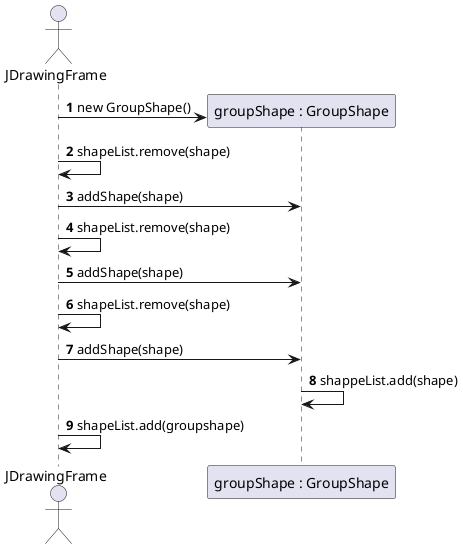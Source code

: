 @startuml
'https://plantuml.com/sequence-diagram

autonumber

actor JDrawingFrame

create "groupShape : GroupShape" as groupshape

JDrawingFrame -> groupshape : new GroupShape()
JDrawingFrame -> JDrawingFrame : shapeList.remove(shape)
JDrawingFrame -> groupshape : addShape(shape)
JDrawingFrame -> JDrawingFrame : shapeList.remove(shape)
JDrawingFrame -> groupshape : addShape(shape)
JDrawingFrame -> JDrawingFrame : shapeList.remove(shape)
JDrawingFrame -> groupshape : addShape(shape)
groupshape -> groupshape : shappeList.add(shape)
JDrawingFrame ->JDrawingFrame : shapeList.add(groupshape)


@enduml